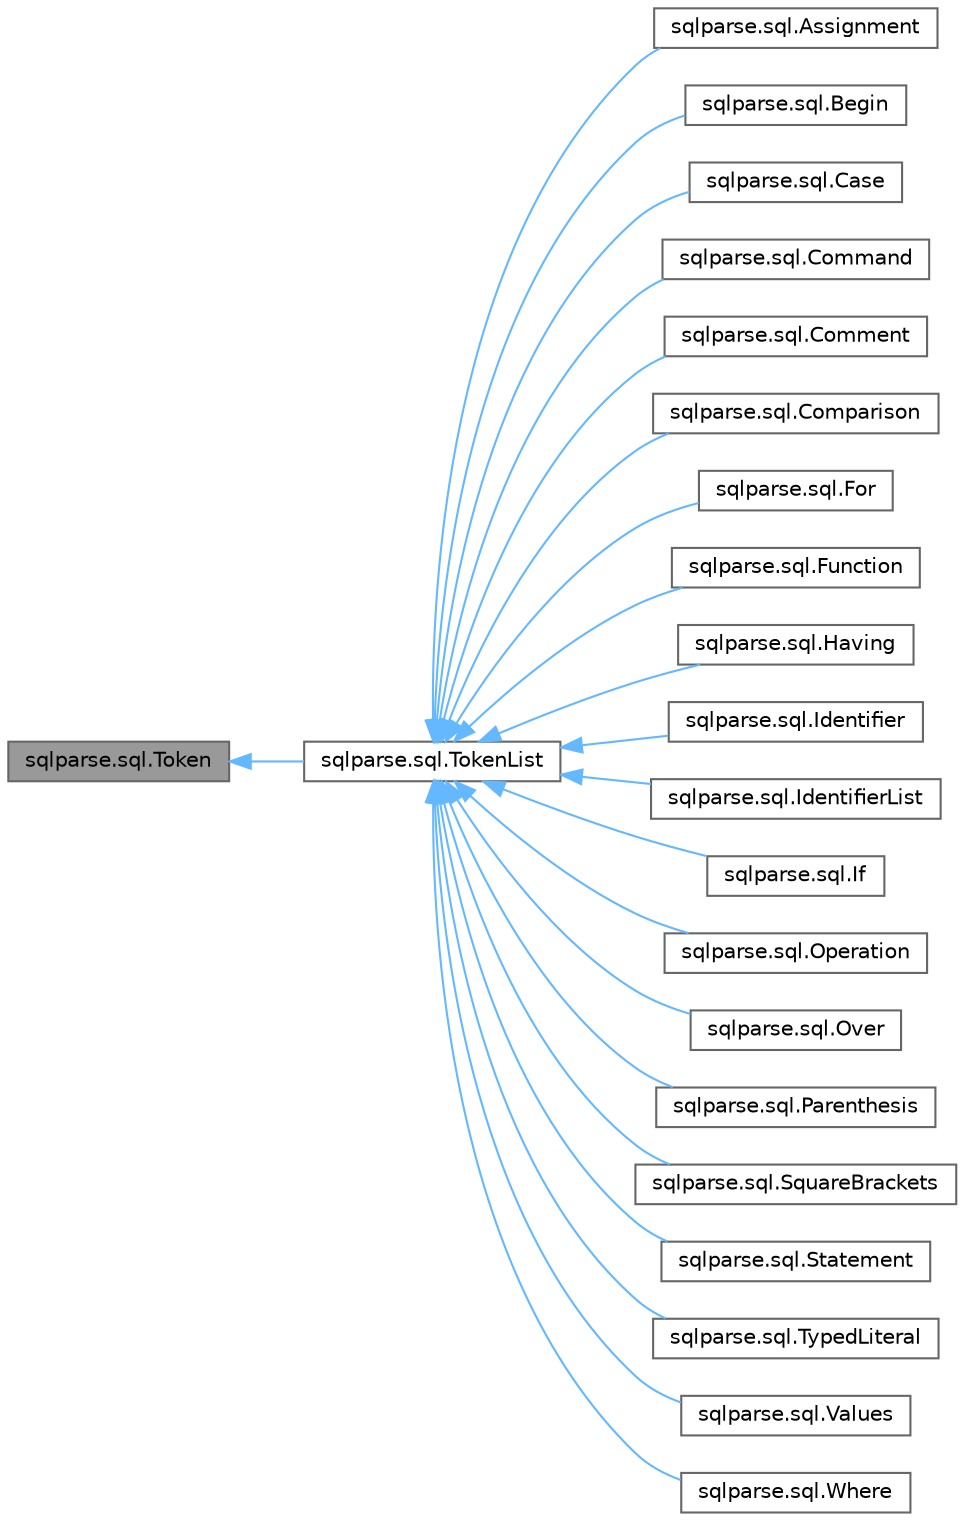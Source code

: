 digraph "sqlparse.sql.Token"
{
 // LATEX_PDF_SIZE
  bgcolor="transparent";
  edge [fontname=Helvetica,fontsize=10,labelfontname=Helvetica,labelfontsize=10];
  node [fontname=Helvetica,fontsize=10,shape=box,height=0.2,width=0.4];
  rankdir="LR";
  Node1 [id="Node000001",label="sqlparse.sql.Token",height=0.2,width=0.4,color="gray40", fillcolor="grey60", style="filled", fontcolor="black",tooltip=" "];
  Node1 -> Node2 [id="edge1_Node000001_Node000002",dir="back",color="steelblue1",style="solid",tooltip=" "];
  Node2 [id="Node000002",label="sqlparse.sql.TokenList",height=0.2,width=0.4,color="gray40", fillcolor="white", style="filled",URL="$classsqlparse_1_1sql_1_1_token_list.html",tooltip=" "];
  Node2 -> Node3 [id="edge2_Node000002_Node000003",dir="back",color="steelblue1",style="solid",tooltip=" "];
  Node3 [id="Node000003",label="sqlparse.sql.Assignment",height=0.2,width=0.4,color="gray40", fillcolor="white", style="filled",URL="$classsqlparse_1_1sql_1_1_assignment.html",tooltip=" "];
  Node2 -> Node4 [id="edge3_Node000002_Node000004",dir="back",color="steelblue1",style="solid",tooltip=" "];
  Node4 [id="Node000004",label="sqlparse.sql.Begin",height=0.2,width=0.4,color="gray40", fillcolor="white", style="filled",URL="$classsqlparse_1_1sql_1_1_begin.html",tooltip=" "];
  Node2 -> Node5 [id="edge4_Node000002_Node000005",dir="back",color="steelblue1",style="solid",tooltip=" "];
  Node5 [id="Node000005",label="sqlparse.sql.Case",height=0.2,width=0.4,color="gray40", fillcolor="white", style="filled",URL="$classsqlparse_1_1sql_1_1_case.html",tooltip=" "];
  Node2 -> Node6 [id="edge5_Node000002_Node000006",dir="back",color="steelblue1",style="solid",tooltip=" "];
  Node6 [id="Node000006",label="sqlparse.sql.Command",height=0.2,width=0.4,color="gray40", fillcolor="white", style="filled",URL="$classsqlparse_1_1sql_1_1_command.html",tooltip=" "];
  Node2 -> Node7 [id="edge6_Node000002_Node000007",dir="back",color="steelblue1",style="solid",tooltip=" "];
  Node7 [id="Node000007",label="sqlparse.sql.Comment",height=0.2,width=0.4,color="gray40", fillcolor="white", style="filled",URL="$classsqlparse_1_1sql_1_1_comment.html",tooltip=" "];
  Node2 -> Node8 [id="edge7_Node000002_Node000008",dir="back",color="steelblue1",style="solid",tooltip=" "];
  Node8 [id="Node000008",label="sqlparse.sql.Comparison",height=0.2,width=0.4,color="gray40", fillcolor="white", style="filled",URL="$classsqlparse_1_1sql_1_1_comparison.html",tooltip=" "];
  Node2 -> Node9 [id="edge8_Node000002_Node000009",dir="back",color="steelblue1",style="solid",tooltip=" "];
  Node9 [id="Node000009",label="sqlparse.sql.For",height=0.2,width=0.4,color="gray40", fillcolor="white", style="filled",URL="$classsqlparse_1_1sql_1_1_for.html",tooltip=" "];
  Node2 -> Node10 [id="edge9_Node000002_Node000010",dir="back",color="steelblue1",style="solid",tooltip=" "];
  Node10 [id="Node000010",label="sqlparse.sql.Function",height=0.2,width=0.4,color="gray40", fillcolor="white", style="filled",URL="$classsqlparse_1_1sql_1_1_function.html",tooltip=" "];
  Node2 -> Node11 [id="edge10_Node000002_Node000011",dir="back",color="steelblue1",style="solid",tooltip=" "];
  Node11 [id="Node000011",label="sqlparse.sql.Having",height=0.2,width=0.4,color="gray40", fillcolor="white", style="filled",URL="$classsqlparse_1_1sql_1_1_having.html",tooltip=" "];
  Node2 -> Node12 [id="edge11_Node000002_Node000012",dir="back",color="steelblue1",style="solid",tooltip=" "];
  Node12 [id="Node000012",label="sqlparse.sql.Identifier",height=0.2,width=0.4,color="gray40", fillcolor="white", style="filled",URL="$classsqlparse_1_1sql_1_1_identifier.html",tooltip=" "];
  Node2 -> Node13 [id="edge12_Node000002_Node000013",dir="back",color="steelblue1",style="solid",tooltip=" "];
  Node13 [id="Node000013",label="sqlparse.sql.IdentifierList",height=0.2,width=0.4,color="gray40", fillcolor="white", style="filled",URL="$classsqlparse_1_1sql_1_1_identifier_list.html",tooltip=" "];
  Node2 -> Node14 [id="edge13_Node000002_Node000014",dir="back",color="steelblue1",style="solid",tooltip=" "];
  Node14 [id="Node000014",label="sqlparse.sql.If",height=0.2,width=0.4,color="gray40", fillcolor="white", style="filled",URL="$classsqlparse_1_1sql_1_1_if.html",tooltip=" "];
  Node2 -> Node15 [id="edge14_Node000002_Node000015",dir="back",color="steelblue1",style="solid",tooltip=" "];
  Node15 [id="Node000015",label="sqlparse.sql.Operation",height=0.2,width=0.4,color="gray40", fillcolor="white", style="filled",URL="$classsqlparse_1_1sql_1_1_operation.html",tooltip=" "];
  Node2 -> Node16 [id="edge15_Node000002_Node000016",dir="back",color="steelblue1",style="solid",tooltip=" "];
  Node16 [id="Node000016",label="sqlparse.sql.Over",height=0.2,width=0.4,color="gray40", fillcolor="white", style="filled",URL="$classsqlparse_1_1sql_1_1_over.html",tooltip=" "];
  Node2 -> Node17 [id="edge16_Node000002_Node000017",dir="back",color="steelblue1",style="solid",tooltip=" "];
  Node17 [id="Node000017",label="sqlparse.sql.Parenthesis",height=0.2,width=0.4,color="gray40", fillcolor="white", style="filled",URL="$classsqlparse_1_1sql_1_1_parenthesis.html",tooltip=" "];
  Node2 -> Node18 [id="edge17_Node000002_Node000018",dir="back",color="steelblue1",style="solid",tooltip=" "];
  Node18 [id="Node000018",label="sqlparse.sql.SquareBrackets",height=0.2,width=0.4,color="gray40", fillcolor="white", style="filled",URL="$classsqlparse_1_1sql_1_1_square_brackets.html",tooltip=" "];
  Node2 -> Node19 [id="edge18_Node000002_Node000019",dir="back",color="steelblue1",style="solid",tooltip=" "];
  Node19 [id="Node000019",label="sqlparse.sql.Statement",height=0.2,width=0.4,color="gray40", fillcolor="white", style="filled",URL="$classsqlparse_1_1sql_1_1_statement.html",tooltip=" "];
  Node2 -> Node20 [id="edge19_Node000002_Node000020",dir="back",color="steelblue1",style="solid",tooltip=" "];
  Node20 [id="Node000020",label="sqlparse.sql.TypedLiteral",height=0.2,width=0.4,color="gray40", fillcolor="white", style="filled",URL="$classsqlparse_1_1sql_1_1_typed_literal.html",tooltip=" "];
  Node2 -> Node21 [id="edge20_Node000002_Node000021",dir="back",color="steelblue1",style="solid",tooltip=" "];
  Node21 [id="Node000021",label="sqlparse.sql.Values",height=0.2,width=0.4,color="gray40", fillcolor="white", style="filled",URL="$classsqlparse_1_1sql_1_1_values.html",tooltip=" "];
  Node2 -> Node22 [id="edge21_Node000002_Node000022",dir="back",color="steelblue1",style="solid",tooltip=" "];
  Node22 [id="Node000022",label="sqlparse.sql.Where",height=0.2,width=0.4,color="gray40", fillcolor="white", style="filled",URL="$classsqlparse_1_1sql_1_1_where.html",tooltip=" "];
}
